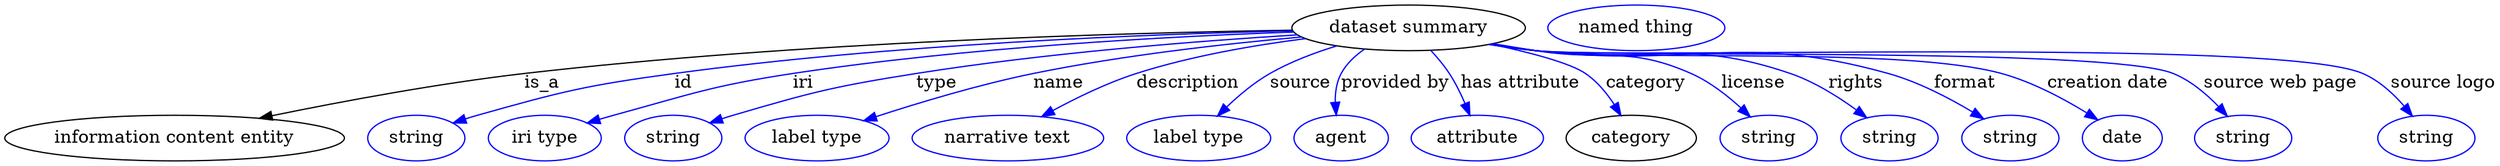 digraph {
	graph [bb="0,0,1586.3,123"];
	node [label="\N"];
	"dataset summary"	 [height=0.5,
		label="dataset summary",
		pos="897.34,105",
		width=1.9859];
	"information content entity"	 [height=0.5,
		pos="103.34,18",
		width=2.8706];
	"dataset summary" -> "information content entity"	 [label=is_a,
		lp="338.34,61.5",
		pos="e,159.03,33.305 826.71,101.96 696.14,96.107 421.74,82.636 327.34,69 273.39,61.207 213.21,47.2 168.82,35.834"];
	id	 [color=blue,
		height=0.5,
		label=string,
		pos="255.34,18",
		width=0.84854];
	"dataset summary" -> id	 [color=blue,
		label=id,
		lp="431.84,61.5",
		pos="e,279.18,29.55 825.88,103.32 733.2,100.28 566.77,91.884 426.34,69 367.08,59.344 352.05,55.729 295.34,36 293.1,35.219 290.8,34.36 \
288.51,33.455",
		style=solid];
	iri	 [color=blue,
		height=0.5,
		label="iri type",
		pos="340.34,18",
		width=1.011];
	"dataset summary" -> iri	 [color=blue,
		label=iri,
		lp="511.84,61.5",
		pos="e,368.25,29.725 826.37,102.26 747.46,98.333 616.45,89.216 505.34,69 450.92,59.099 437.77,53.632 385.34,36 382.81,35.149 380.22,34.233 \
377.61,33.28",
		style=solid];
	type	 [color=blue,
		height=0.5,
		label=string,
		pos="425.34,18",
		width=0.84854];
	"dataset summary" -> type	 [color=blue,
		label=type,
		lp="599.34,61.5",
		pos="e,449.2,29.48 828.56,99.961 765.44,94.642 669.55,84.8 587.34,69 532.18,58.398 518.23,54.918 465.34,36 463.1,35.199 460.81,34.326 \
458.52,33.41",
		style=solid];
	name	 [color=blue,
		height=0.5,
		label="label type",
		pos="519.34,18",
		width=1.2638];
	"dataset summary" -> name	 [color=blue,
		label=name,
		lp="678.84,61.5",
		pos="e,550.84,31.091 831.12,98.173 783.9,92.492 719.15,83.042 663.34,69 627.91,60.084 588.91,45.996 560.45,34.884",
		style=solid];
	description	 [color=blue,
		height=0.5,
		label="narrative text",
		pos="640.34,18",
		width=1.6068];
	"dataset summary" -> description	 [color=blue,
		label=description,
		lp="758.84,61.5",
		pos="e,663.96,34.453 834.18,96.407 801.82,90.799 762.21,82.043 728.34,69 708.88,61.505 688.64,50.068 672.48,39.923",
		style=solid];
	source	 [color=blue,
		height=0.5,
		label="label type",
		pos="761.34,18",
		width=1.2638];
	"dataset summary" -> source	 [color=blue,
		label=source,
		lp="829.34,61.5",
		pos="e,775.21,35.355 853.62,90.61 839.51,84.963 824.2,77.721 811.34,69 800.7,61.788 790.49,52.056 782.09,43.027",
		style=solid];
	"provided by"	 [color=blue,
		height=0.5,
		label=agent,
		pos="854.34,18",
		width=0.83048];
	"dataset summary" -> "provided by"	 [color=blue,
		label="provided by",
		lp="887.34,61.5",
		pos="e,850.69,36.278 869.88,88.12 863.62,82.833 857.8,76.41 854.34,69 851.1,62.05 850.05,53.965 850.08,46.307",
		style=solid];
	"has attribute"	 [color=blue,
		height=0.5,
		label=attribute,
		pos="942.34,18",
		width=1.1193];
	"dataset summary" -> "has attribute"	 [color=blue,
		label="has attribute",
		lp="960.84,61.5",
		pos="e,935.49,35.795 909.63,87.027 913.27,81.372 917.14,75.027 920.34,69 924.35,61.454 928.21,53.023 931.56,45.223",
		style=solid];
	category	 [height=0.5,
		pos="1041.3,18",
		width=1.1374];
	"dataset summary" -> category	 [color=blue,
		label=category,
		lp="1038.8,61.5",
		pos="e,1030,35.683 948.92,92.411 965.6,86.872 983.58,79.237 998.34,69 1008.1,62.229 1016.9,52.694 1024,43.698",
		style=solid];
	license	 [color=blue,
		height=0.5,
		label=string,
		pos="1130.3,18",
		width=0.84854];
	"dataset summary" -> license	 [color=blue,
		label=license,
		lp="1108.3,61.5",
		pos="e,1115,33.769 950.9,92.963 960.05,90.946 969.47,88.894 978.34,87 1017.4,78.67 1030.2,85.906 1066.3,69 1081.4,61.96 1096.1,50.703 \
1107.5,40.553",
		style=solid];
	rights	 [color=blue,
		height=0.5,
		label=string,
		pos="1209.3,18",
		width=0.84854];
	"dataset summary" -> rights	 [color=blue,
		label=rights,
		lp="1176.8,61.5",
		pos="e,1191.7,32.971 949.47,92.598 959.04,90.555 968.97,88.589 978.34,87 1045.8,75.559 1067,92.355 1131.3,69 1150.3,62.126 1169.3,49.868 \
1183.7,39.093",
		style=solid];
	format	 [color=blue,
		height=0.5,
		label=string,
		pos="1288.3,18",
		width=0.84854];
	"dataset summary" -> format	 [color=blue,
		label=format,
		lp="1249.8,61.5",
		pos="e,1269,31.952 949,92.42 958.7,90.37 968.8,88.447 978.34,87 1074.5,72.421 1103.3,97.198 1196.3,69 1219.3,62.054 1242.8,48.841 1260.4,\
37.604",
		style=solid];
	"creation date"	 [color=blue,
		height=0.5,
		label=date,
		pos="1364.3,18",
		width=0.75];
	"dataset summary" -> "creation date"	 [color=blue,
		label="creation date",
		lp="1342.3,61.5",
		pos="e,1346.1,31.382 948.54,92.346 958.38,90.276 968.64,88.366 978.34,87 1108,68.744 1146.7,105.64 1272.3,69 1295.8,62.167 1319.8,48.561 \
1337.5,37.12",
		style=solid];
	"source web page"	 [color=blue,
		height=0.5,
		label=string,
		pos="1440.3,18",
		width=0.84854];
	"dataset summary" -> "source web page"	 [color=blue,
		label="source web page",
		lp="1450.8,61.5",
		pos="e,1426.7,34.604 948.09,92.307 958.06,90.214 968.49,88.305 978.34,87 1067.2,75.232 1298,102.14 1381.3,69 1395.9,63.199 1409.4,52.201 \
1419.8,41.899",
		style=solid];
	"source logo"	 [color=blue,
		height=0.5,
		label=string,
		pos="1554.3,18",
		width=0.84854];
	"dataset summary" -> "source logo"	 [color=blue,
		label="source logo",
		lp="1554.3,61.5",
		pos="e,1542.2,34.634 948.08,92.227 958.05,90.141 968.48,88.255 978.34,87 1035.9,79.674 1446.8,91.367 1500.3,69 1514,63.297 1526.3,52.46 \
1535.6,42.237",
		style=solid];
	"named thing_category"	 [color=blue,
		height=0.5,
		label="named thing",
		pos="1042.3,105",
		width=1.5346];
}
